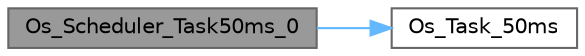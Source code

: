 digraph "Os_Scheduler_Task50ms_0"
{
 // LATEX_PDF_SIZE
  bgcolor="transparent";
  edge [fontname=Helvetica,fontsize=10,labelfontname=Helvetica,labelfontsize=10];
  node [fontname=Helvetica,fontsize=10,shape=box,height=0.2,width=0.4];
  rankdir="LR";
  Node1 [id="Node000001",label="Os_Scheduler_Task50ms_0",height=0.2,width=0.4,color="gray40", fillcolor="grey60", style="filled", fontcolor="black",tooltip="Periodic 50ms task."];
  Node1 -> Node2 [id="edge1_Node000001_Node000002",color="steelblue1",style="solid",tooltip=" "];
  Node2 [id="Node000002",label="Os_Task_50ms",height=0.2,width=0.4,color="grey40", fillcolor="white", style="filled",URL="$_os__task_8h.html#ab073b5daef5301e8b07c3e28877440e5",tooltip=" "];
}

